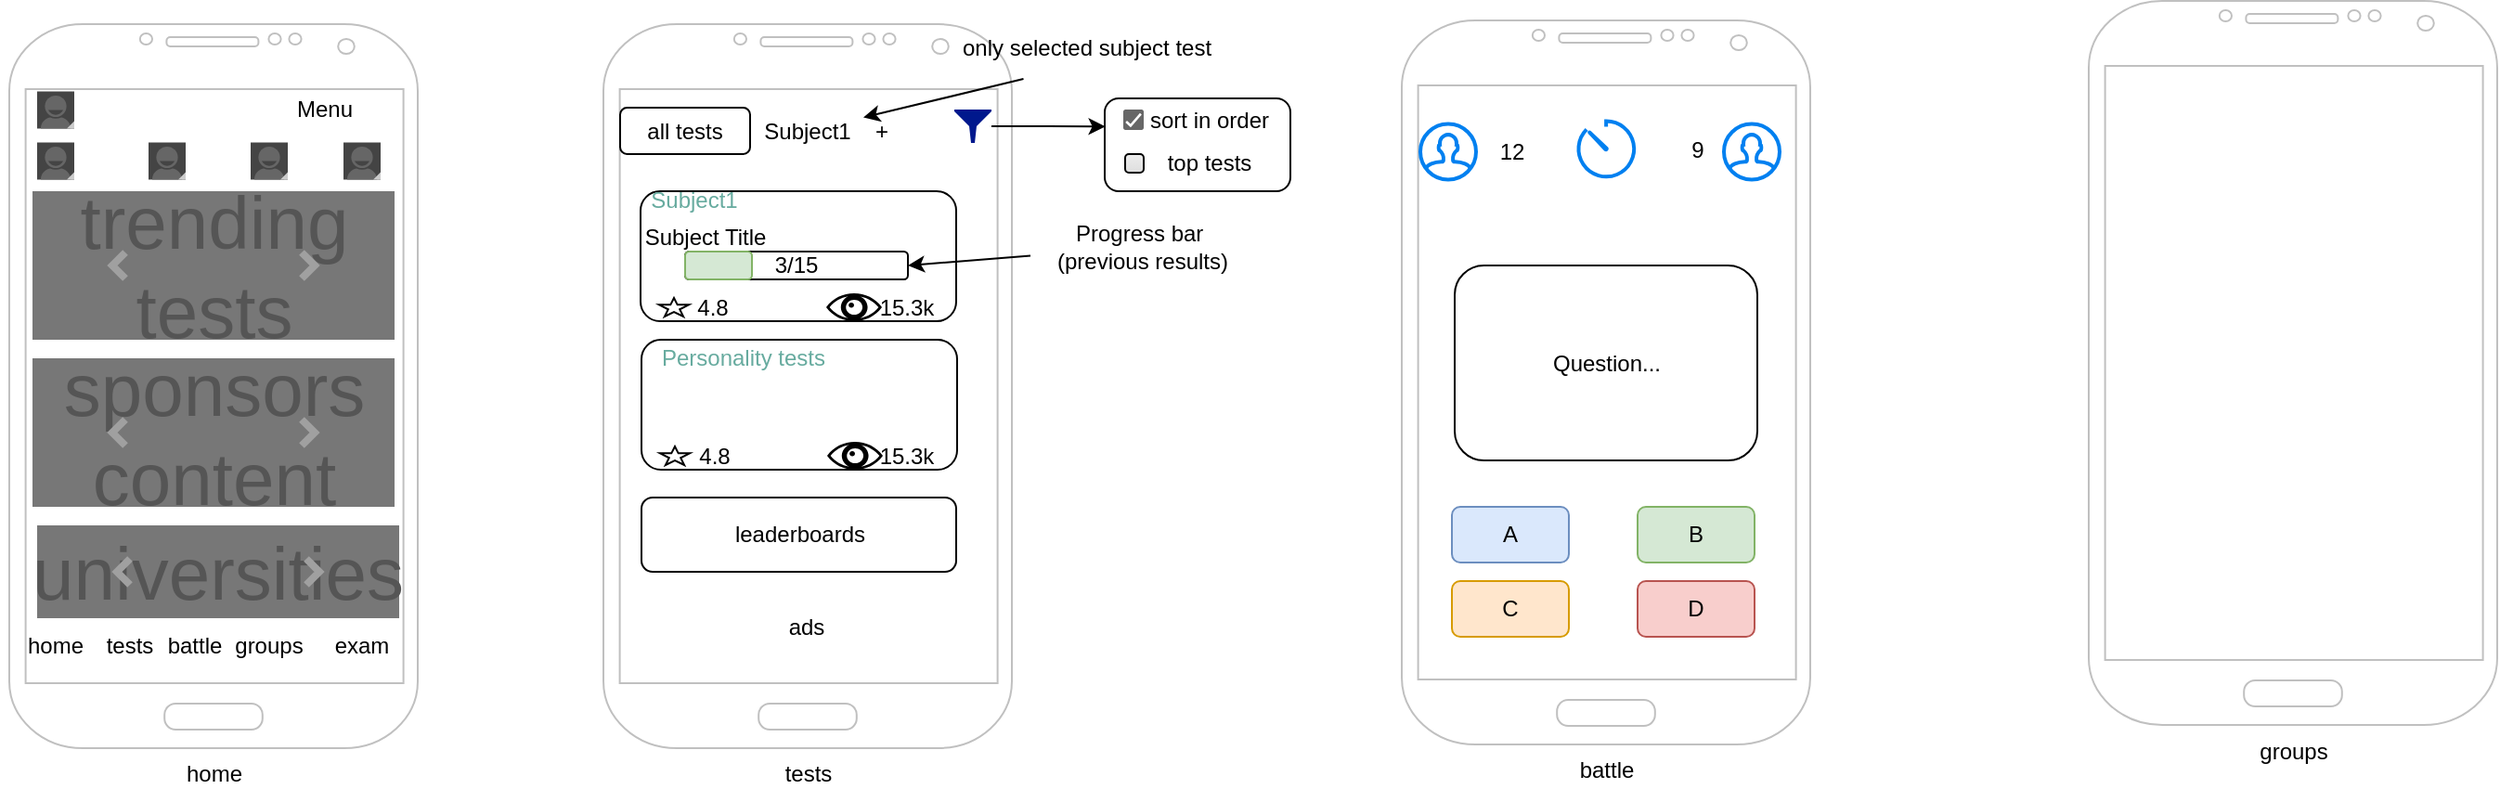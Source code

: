 <mxfile version="24.8.4">
  <diagram name="Page-1" id="123cZ_OKSwIK1ZScKi5q">
    <mxGraphModel dx="1062" dy="613" grid="1" gridSize="10" guides="1" tooltips="1" connect="1" arrows="1" fold="1" page="1" pageScale="1" pageWidth="827" pageHeight="1169" math="0" shadow="0">
      <root>
        <mxCell id="0" />
        <mxCell id="1" parent="0" />
        <mxCell id="wzdESjiVcGSlcyJqAEbl-3" value="home" style="verticalLabelPosition=bottom;verticalAlign=top;html=1;shadow=0;dashed=0;strokeWidth=1;shape=mxgraph.android.phone2;strokeColor=#c0c0c0;" vertex="1" parent="1">
          <mxGeometry x="50" y="290" width="220" height="390" as="geometry" />
        </mxCell>
        <mxCell id="wzdESjiVcGSlcyJqAEbl-4" value="" style="verticalLabelPosition=bottom;verticalAlign=top;html=1;shadow=0;dashed=0;strokeWidth=1;shape=mxgraph.android.contact_badge_normal;sketch=0;" vertex="1" parent="1">
          <mxGeometry x="65" y="326.25" width="20" height="20" as="geometry" />
        </mxCell>
        <mxCell id="wzdESjiVcGSlcyJqAEbl-7" value="Menu" style="text;html=1;align=center;verticalAlign=middle;whiteSpace=wrap;rounded=0;" vertex="1" parent="1">
          <mxGeometry x="190" y="321.25" width="60" height="30" as="geometry" />
        </mxCell>
        <mxCell id="wzdESjiVcGSlcyJqAEbl-8" value="" style="verticalLabelPosition=bottom;verticalAlign=top;html=1;shadow=0;dashed=0;strokeWidth=1;shape=mxgraph.android.contact_badge_normal;sketch=0;" vertex="1" parent="1">
          <mxGeometry x="65" y="353.75" width="20" height="20" as="geometry" />
        </mxCell>
        <mxCell id="wzdESjiVcGSlcyJqAEbl-9" value="" style="verticalLabelPosition=bottom;verticalAlign=top;html=1;shadow=0;dashed=0;strokeWidth=1;shape=mxgraph.android.contact_badge_normal;sketch=0;" vertex="1" parent="1">
          <mxGeometry x="125" y="353.75" width="20" height="20" as="geometry" />
        </mxCell>
        <mxCell id="wzdESjiVcGSlcyJqAEbl-10" value="" style="verticalLabelPosition=bottom;verticalAlign=top;html=1;shadow=0;dashed=0;strokeWidth=1;shape=mxgraph.android.contact_badge_normal;sketch=0;" vertex="1" parent="1">
          <mxGeometry x="180" y="353.75" width="20" height="20" as="geometry" />
        </mxCell>
        <mxCell id="wzdESjiVcGSlcyJqAEbl-11" value="" style="verticalLabelPosition=bottom;verticalAlign=top;html=1;shadow=0;dashed=0;strokeWidth=1;shape=mxgraph.android.contact_badge_normal;sketch=0;" vertex="1" parent="1">
          <mxGeometry x="230" y="353.75" width="20" height="20" as="geometry" />
        </mxCell>
        <mxCell id="wzdESjiVcGSlcyJqAEbl-12" value="home" style="text;html=1;align=center;verticalAlign=middle;whiteSpace=wrap;rounded=0;" vertex="1" parent="1">
          <mxGeometry x="45" y="610" width="60" height="30" as="geometry" />
        </mxCell>
        <mxCell id="wzdESjiVcGSlcyJqAEbl-13" value="tests" style="text;html=1;align=center;verticalAlign=middle;whiteSpace=wrap;rounded=0;" vertex="1" parent="1">
          <mxGeometry x="85" y="610" width="60" height="30" as="geometry" />
        </mxCell>
        <mxCell id="wzdESjiVcGSlcyJqAEbl-14" value="battle" style="text;html=1;align=center;verticalAlign=middle;whiteSpace=wrap;rounded=0;" vertex="1" parent="1">
          <mxGeometry x="120" y="610" width="60" height="30" as="geometry" />
        </mxCell>
        <mxCell id="wzdESjiVcGSlcyJqAEbl-15" value="groups" style="text;html=1;align=center;verticalAlign=middle;whiteSpace=wrap;rounded=0;" vertex="1" parent="1">
          <mxGeometry x="160" y="610" width="60" height="30" as="geometry" />
        </mxCell>
        <mxCell id="wzdESjiVcGSlcyJqAEbl-16" value="exam" style="text;html=1;align=center;verticalAlign=middle;whiteSpace=wrap;rounded=0;" vertex="1" parent="1">
          <mxGeometry x="210" y="610" width="60" height="30" as="geometry" />
        </mxCell>
        <mxCell id="wzdESjiVcGSlcyJqAEbl-21" value="leaderboards" style="rounded=1;whiteSpace=wrap;html=1;" vertex="1" parent="1">
          <mxGeometry x="390.5" y="545" width="169.5" height="40" as="geometry" />
        </mxCell>
        <mxCell id="wzdESjiVcGSlcyJqAEbl-24" value="tests" style="verticalLabelPosition=bottom;verticalAlign=top;html=1;shadow=0;dashed=0;strokeWidth=1;shape=mxgraph.android.phone2;strokeColor=#c0c0c0;" vertex="1" parent="1">
          <mxGeometry x="370" y="290" width="220" height="390" as="geometry" />
        </mxCell>
        <mxCell id="wzdESjiVcGSlcyJqAEbl-25" value="all tests" style="rounded=1;whiteSpace=wrap;html=1;" vertex="1" parent="1">
          <mxGeometry x="379" y="335" width="70" height="25" as="geometry" />
        </mxCell>
        <mxCell id="wzdESjiVcGSlcyJqAEbl-26" value="Subject1" style="text;html=1;align=center;verticalAlign=middle;whiteSpace=wrap;rounded=0;" vertex="1" parent="1">
          <mxGeometry x="450" y="332.5" width="60" height="30" as="geometry" />
        </mxCell>
        <mxCell id="wzdESjiVcGSlcyJqAEbl-28" value="+" style="text;html=1;align=center;verticalAlign=middle;whiteSpace=wrap;rounded=0;" vertex="1" parent="1">
          <mxGeometry x="490" y="332.5" width="60" height="30" as="geometry" />
        </mxCell>
        <mxCell id="wzdESjiVcGSlcyJqAEbl-29" value="" style="rounded=1;whiteSpace=wrap;html=1;" vertex="1" parent="1">
          <mxGeometry x="390" y="380" width="170" height="70" as="geometry" />
        </mxCell>
        <mxCell id="wzdESjiVcGSlcyJqAEbl-32" value="Subject1" style="text;html=1;align=center;verticalAlign=middle;whiteSpace=wrap;rounded=0;fontColor=#67AB9F;" vertex="1" parent="1">
          <mxGeometry x="389" y="370" width="60" height="30" as="geometry" />
        </mxCell>
        <mxCell id="wzdESjiVcGSlcyJqAEbl-33" value="Subject Title" style="text;html=1;align=center;verticalAlign=middle;whiteSpace=wrap;rounded=0;fontColor=#000000;" vertex="1" parent="1">
          <mxGeometry x="390" y="390" width="70" height="30" as="geometry" />
        </mxCell>
        <mxCell id="wzdESjiVcGSlcyJqAEbl-34" value="" style="group" vertex="1" connectable="0" parent="1">
          <mxGeometry x="414" y="412.5" width="120" height="15" as="geometry" />
        </mxCell>
        <mxCell id="wzdESjiVcGSlcyJqAEbl-30" value="3/15" style="rounded=1;whiteSpace=wrap;html=1;" vertex="1" parent="wzdESjiVcGSlcyJqAEbl-34">
          <mxGeometry width="120" height="15" as="geometry" />
        </mxCell>
        <mxCell id="wzdESjiVcGSlcyJqAEbl-31" value="" style="rounded=1;whiteSpace=wrap;html=1;fillColor=#d5e8d4;strokeColor=#82b366;" vertex="1" parent="wzdESjiVcGSlcyJqAEbl-34">
          <mxGeometry width="36" height="15" as="geometry" />
        </mxCell>
        <mxCell id="wzdESjiVcGSlcyJqAEbl-42" value="" style="group" vertex="1" connectable="0" parent="1">
          <mxGeometry x="490" y="430" width="70" height="25" as="geometry" />
        </mxCell>
        <mxCell id="wzdESjiVcGSlcyJqAEbl-38" value="" style="group" vertex="1" connectable="0" parent="wzdESjiVcGSlcyJqAEbl-42">
          <mxGeometry x="30" width="40" height="25" as="geometry" />
        </mxCell>
        <mxCell id="wzdESjiVcGSlcyJqAEbl-40" value="15.3k" style="text;html=1;align=center;verticalAlign=middle;whiteSpace=wrap;rounded=0;fontColor=#000000;" vertex="1" parent="wzdESjiVcGSlcyJqAEbl-38">
          <mxGeometry x="0.952" width="24.762" height="25" as="geometry" />
        </mxCell>
        <mxCell id="wzdESjiVcGSlcyJqAEbl-41" value="" style="shape=mxgraph.signs.healthcare.eye;html=1;pointerEvents=1;fillColor=#000000;strokeColor=none;verticalLabelPosition=bottom;verticalAlign=top;align=center;" vertex="1" parent="wzdESjiVcGSlcyJqAEbl-42">
          <mxGeometry y="5" width="30" height="15" as="geometry" />
        </mxCell>
        <mxCell id="wzdESjiVcGSlcyJqAEbl-43" value="" style="group" vertex="1" connectable="0" parent="1">
          <mxGeometry x="400" y="430" width="58" height="25" as="geometry" />
        </mxCell>
        <mxCell id="wzdESjiVcGSlcyJqAEbl-37" value="" style="group" vertex="1" connectable="0" parent="wzdESjiVcGSlcyJqAEbl-43">
          <mxGeometry x="16" width="42" height="25" as="geometry" />
        </mxCell>
        <mxCell id="wzdESjiVcGSlcyJqAEbl-36" value="4.8" style="text;html=1;align=center;verticalAlign=middle;whiteSpace=wrap;rounded=0;fontColor=#000000;" vertex="1" parent="wzdESjiVcGSlcyJqAEbl-37">
          <mxGeometry width="26" height="25" as="geometry" />
        </mxCell>
        <mxCell id="wzdESjiVcGSlcyJqAEbl-35" value="" style="verticalLabelPosition=bottom;verticalAlign=top;html=1;shape=mxgraph.basic.star" vertex="1" parent="wzdESjiVcGSlcyJqAEbl-43">
          <mxGeometry y="7.5" width="16" height="10" as="geometry" />
        </mxCell>
        <mxCell id="wzdESjiVcGSlcyJqAEbl-44" value="" style="endArrow=classic;html=1;rounded=0;entryX=1;entryY=0.5;entryDx=0;entryDy=0;" edge="1" parent="1" source="wzdESjiVcGSlcyJqAEbl-45" target="wzdESjiVcGSlcyJqAEbl-30">
          <mxGeometry width="50" height="50" relative="1" as="geometry">
            <mxPoint x="640" y="360" as="sourcePoint" />
            <mxPoint x="610" y="550" as="targetPoint" />
          </mxGeometry>
        </mxCell>
        <mxCell id="wzdESjiVcGSlcyJqAEbl-45" value="Progress bar&amp;nbsp;&lt;div&gt;(previous results)&lt;/div&gt;" style="text;html=1;align=center;verticalAlign=middle;resizable=0;points=[];autosize=1;strokeColor=none;fillColor=none;" vertex="1" parent="1">
          <mxGeometry x="600" y="390" width="120" height="40" as="geometry" />
        </mxCell>
        <mxCell id="wzdESjiVcGSlcyJqAEbl-46" value="" style="endArrow=classic;html=1;rounded=0;exitX=0.289;exitY=1.051;exitDx=0;exitDy=0;exitPerimeter=0;" edge="1" parent="1" source="wzdESjiVcGSlcyJqAEbl-47" target="wzdESjiVcGSlcyJqAEbl-26">
          <mxGeometry width="50" height="50" relative="1" as="geometry">
            <mxPoint x="630" y="310" as="sourcePoint" />
            <mxPoint x="544" y="430" as="targetPoint" />
          </mxGeometry>
        </mxCell>
        <mxCell id="wzdESjiVcGSlcyJqAEbl-47" value="only selected subject test" style="text;html=1;align=center;verticalAlign=middle;resizable=0;points=[];autosize=1;strokeColor=none;fillColor=none;" vertex="1" parent="1">
          <mxGeometry x="550" y="288" width="160" height="30" as="geometry" />
        </mxCell>
        <mxCell id="wzdESjiVcGSlcyJqAEbl-48" value="" style="rounded=1;whiteSpace=wrap;html=1;" vertex="1" parent="1">
          <mxGeometry x="390.5" y="460" width="170" height="70" as="geometry" />
        </mxCell>
        <mxCell id="wzdESjiVcGSlcyJqAEbl-49" value="Personality tests" style="text;html=1;align=center;verticalAlign=middle;whiteSpace=wrap;rounded=0;fontColor=#67AB9F;" vertex="1" parent="1">
          <mxGeometry x="399.5" y="455" width="90.5" height="30" as="geometry" />
        </mxCell>
        <mxCell id="wzdESjiVcGSlcyJqAEbl-54" value="" style="group" vertex="1" connectable="0" parent="1">
          <mxGeometry x="490.5" y="510" width="70" height="25" as="geometry" />
        </mxCell>
        <mxCell id="wzdESjiVcGSlcyJqAEbl-55" value="" style="group" vertex="1" connectable="0" parent="wzdESjiVcGSlcyJqAEbl-54">
          <mxGeometry x="30" width="40" height="25" as="geometry" />
        </mxCell>
        <mxCell id="wzdESjiVcGSlcyJqAEbl-56" value="15.3k" style="text;html=1;align=center;verticalAlign=middle;whiteSpace=wrap;rounded=0;fontColor=#000000;" vertex="1" parent="wzdESjiVcGSlcyJqAEbl-55">
          <mxGeometry x="0.952" width="24.762" height="25" as="geometry" />
        </mxCell>
        <mxCell id="wzdESjiVcGSlcyJqAEbl-57" value="" style="shape=mxgraph.signs.healthcare.eye;html=1;pointerEvents=1;fillColor=#000000;strokeColor=none;verticalLabelPosition=bottom;verticalAlign=top;align=center;" vertex="1" parent="wzdESjiVcGSlcyJqAEbl-54">
          <mxGeometry y="5" width="30" height="15" as="geometry" />
        </mxCell>
        <mxCell id="wzdESjiVcGSlcyJqAEbl-58" value="" style="group" vertex="1" connectable="0" parent="1">
          <mxGeometry x="400.5" y="510" width="58" height="25" as="geometry" />
        </mxCell>
        <mxCell id="wzdESjiVcGSlcyJqAEbl-59" value="" style="group" vertex="1" connectable="0" parent="wzdESjiVcGSlcyJqAEbl-58">
          <mxGeometry x="16" width="42" height="25" as="geometry" />
        </mxCell>
        <mxCell id="wzdESjiVcGSlcyJqAEbl-60" value="4.8" style="text;html=1;align=center;verticalAlign=middle;whiteSpace=wrap;rounded=0;fontColor=#000000;" vertex="1" parent="wzdESjiVcGSlcyJqAEbl-59">
          <mxGeometry width="26" height="25" as="geometry" />
        </mxCell>
        <mxCell id="wzdESjiVcGSlcyJqAEbl-61" value="" style="verticalLabelPosition=bottom;verticalAlign=top;html=1;shape=mxgraph.basic.star" vertex="1" parent="wzdESjiVcGSlcyJqAEbl-58">
          <mxGeometry y="7.5" width="16" height="10" as="geometry" />
        </mxCell>
        <mxCell id="wzdESjiVcGSlcyJqAEbl-72" value="" style="sketch=0;aspect=fixed;pointerEvents=1;shadow=0;dashed=0;html=1;strokeColor=none;labelPosition=center;verticalLabelPosition=bottom;verticalAlign=top;align=center;fillColor=#00188D;shape=mxgraph.mscae.enterprise.filter" vertex="1" parent="1">
          <mxGeometry x="559" y="336" width="20" height="18" as="geometry" />
        </mxCell>
        <mxCell id="wzdESjiVcGSlcyJqAEbl-77" style="edgeStyle=orthogonalEdgeStyle;rounded=0;orthogonalLoop=1;jettySize=auto;html=1;entryX=0.003;entryY=0.303;entryDx=0;entryDy=0;entryPerimeter=0;" edge="1" parent="1" source="wzdESjiVcGSlcyJqAEbl-72" target="wzdESjiVcGSlcyJqAEbl-74">
          <mxGeometry relative="1" as="geometry" />
        </mxCell>
        <mxCell id="wzdESjiVcGSlcyJqAEbl-80" value="" style="group" vertex="1" connectable="0" parent="1">
          <mxGeometry x="640" y="326.5" width="101" height="53.5" as="geometry" />
        </mxCell>
        <mxCell id="wzdESjiVcGSlcyJqAEbl-74" value="" style="rounded=1;whiteSpace=wrap;html=1;" vertex="1" parent="wzdESjiVcGSlcyJqAEbl-80">
          <mxGeometry y="3.5" width="100" height="50" as="geometry" />
        </mxCell>
        <mxCell id="wzdESjiVcGSlcyJqAEbl-75" value="" style="html=1;shadow=0;dashed=0;shape=mxgraph.bootstrap.checkbox2;labelPosition=right;verticalLabelPosition=middle;align=left;verticalAlign=middle;gradientColor=#DEDEDE;fillColor=#EDEDED;checked=0;spacing=5;checkedFill=#0085FC;checkedStroke=#ffffff;sketch=0;" vertex="1" parent="wzdESjiVcGSlcyJqAEbl-80">
          <mxGeometry x="11" y="33.5" width="10" height="10" as="geometry" />
        </mxCell>
        <mxCell id="wzdESjiVcGSlcyJqAEbl-76" value="" style="dashed=0;labelPosition=right;align=left;shape=mxgraph.gmdl.checkbox;strokeColor=none;fillColor=#676767;strokeWidth=2;aspect=fixed;sketch=0;html=1;" vertex="1" parent="wzdESjiVcGSlcyJqAEbl-80">
          <mxGeometry x="10" y="9.5" width="11" height="11" as="geometry" />
        </mxCell>
        <mxCell id="wzdESjiVcGSlcyJqAEbl-78" value="sort in order" style="text;html=1;align=center;verticalAlign=middle;resizable=0;points=[];autosize=1;strokeColor=none;fillColor=none;" vertex="1" parent="wzdESjiVcGSlcyJqAEbl-80">
          <mxGeometry x="11" width="90" height="30" as="geometry" />
        </mxCell>
        <mxCell id="wzdESjiVcGSlcyJqAEbl-79" value="top tests" style="text;html=1;align=center;verticalAlign=middle;resizable=0;points=[];autosize=1;strokeColor=none;fillColor=none;" vertex="1" parent="wzdESjiVcGSlcyJqAEbl-80">
          <mxGeometry x="21" y="23.5" width="70" height="30" as="geometry" />
        </mxCell>
        <mxCell id="wzdESjiVcGSlcyJqAEbl-87" value="trending tests" style="html=1;shadow=0;dashed=0;strokeColor=none;strokeWidth=1;fillColor=#777777;fontColor=#555555;whiteSpace=wrap;align=center;verticalAlign=middle;fontStyle=0;fontSize=40;" vertex="1" parent="1">
          <mxGeometry x="62.5" y="380" width="195" height="80" as="geometry" />
        </mxCell>
        <mxCell id="wzdESjiVcGSlcyJqAEbl-88" value="" style="html=1;verticalLabelPosition=bottom;labelBackgroundColor=#ffffff;verticalAlign=top;shadow=0;dashed=0;strokeWidth=4;shape=mxgraph.ios7.misc.more;strokeColor=#a0a0a0;" vertex="1" parent="wzdESjiVcGSlcyJqAEbl-87">
          <mxGeometry x="1" y="0.5" width="7" height="14" relative="1" as="geometry">
            <mxPoint x="-50" y="-7" as="offset" />
          </mxGeometry>
        </mxCell>
        <mxCell id="wzdESjiVcGSlcyJqAEbl-89" value="" style="flipH=1;html=1;verticalLabelPosition=bottom;labelBackgroundColor=#ffffff;verticalAlign=top;shadow=0;dashed=0;strokeWidth=4;shape=mxgraph.ios7.misc.more;strokeColor=#a0a0a0;" vertex="1" parent="wzdESjiVcGSlcyJqAEbl-87">
          <mxGeometry y="0.5" width="7" height="14" relative="1" as="geometry">
            <mxPoint x="43" y="-7" as="offset" />
          </mxGeometry>
        </mxCell>
        <mxCell id="wzdESjiVcGSlcyJqAEbl-91" value="sponsors&lt;div&gt;content&lt;/div&gt;" style="html=1;shadow=0;dashed=0;strokeColor=none;strokeWidth=1;fillColor=#777777;fontColor=#555555;whiteSpace=wrap;align=center;verticalAlign=middle;fontStyle=0;fontSize=40;" vertex="1" parent="1">
          <mxGeometry x="62.5" y="470" width="195" height="80" as="geometry" />
        </mxCell>
        <mxCell id="wzdESjiVcGSlcyJqAEbl-92" value="" style="html=1;verticalLabelPosition=bottom;labelBackgroundColor=#ffffff;verticalAlign=top;shadow=0;dashed=0;strokeWidth=4;shape=mxgraph.ios7.misc.more;strokeColor=#a0a0a0;" vertex="1" parent="wzdESjiVcGSlcyJqAEbl-91">
          <mxGeometry x="1" y="0.5" width="7" height="14" relative="1" as="geometry">
            <mxPoint x="-50" y="-7" as="offset" />
          </mxGeometry>
        </mxCell>
        <mxCell id="wzdESjiVcGSlcyJqAEbl-93" value="" style="flipH=1;html=1;verticalLabelPosition=bottom;labelBackgroundColor=#ffffff;verticalAlign=top;shadow=0;dashed=0;strokeWidth=4;shape=mxgraph.ios7.misc.more;strokeColor=#a0a0a0;" vertex="1" parent="wzdESjiVcGSlcyJqAEbl-91">
          <mxGeometry y="0.5" width="7" height="14" relative="1" as="geometry">
            <mxPoint x="43" y="-7" as="offset" />
          </mxGeometry>
        </mxCell>
        <mxCell id="wzdESjiVcGSlcyJqAEbl-95" value="universities" style="html=1;shadow=0;dashed=0;strokeColor=none;strokeWidth=1;fillColor=#777777;fontColor=#555555;whiteSpace=wrap;align=center;verticalAlign=middle;fontStyle=0;fontSize=40;" vertex="1" parent="1">
          <mxGeometry x="65" y="560" width="195" height="50" as="geometry" />
        </mxCell>
        <mxCell id="wzdESjiVcGSlcyJqAEbl-96" value="" style="html=1;verticalLabelPosition=bottom;labelBackgroundColor=#ffffff;verticalAlign=top;shadow=0;dashed=0;strokeWidth=4;shape=mxgraph.ios7.misc.more;strokeColor=#a0a0a0;" vertex="1" parent="wzdESjiVcGSlcyJqAEbl-95">
          <mxGeometry x="1" y="0.5" width="7" height="14" relative="1" as="geometry">
            <mxPoint x="-50" y="-7" as="offset" />
          </mxGeometry>
        </mxCell>
        <mxCell id="wzdESjiVcGSlcyJqAEbl-97" value="" style="flipH=1;html=1;verticalLabelPosition=bottom;labelBackgroundColor=#ffffff;verticalAlign=top;shadow=0;dashed=0;strokeWidth=4;shape=mxgraph.ios7.misc.more;strokeColor=#a0a0a0;" vertex="1" parent="wzdESjiVcGSlcyJqAEbl-95">
          <mxGeometry y="0.5" width="7" height="14" relative="1" as="geometry">
            <mxPoint x="43" y="-7" as="offset" />
          </mxGeometry>
        </mxCell>
        <mxCell id="wzdESjiVcGSlcyJqAEbl-100" value="ads" style="text;html=1;align=center;verticalAlign=middle;resizable=0;points=[];autosize=1;strokeColor=none;fillColor=none;" vertex="1" parent="1">
          <mxGeometry x="458.5" y="600" width="40" height="30" as="geometry" />
        </mxCell>
        <mxCell id="wzdESjiVcGSlcyJqAEbl-103" value="battle" style="verticalLabelPosition=bottom;verticalAlign=top;html=1;shadow=0;dashed=0;strokeWidth=1;shape=mxgraph.android.phone2;strokeColor=#c0c0c0;" vertex="1" parent="1">
          <mxGeometry x="800" y="288" width="220" height="390" as="geometry" />
        </mxCell>
        <mxCell id="wzdESjiVcGSlcyJqAEbl-138" value="Question..." style="rounded=1;whiteSpace=wrap;html=1;" vertex="1" parent="1">
          <mxGeometry x="828.5" y="420" width="163" height="105" as="geometry" />
        </mxCell>
        <mxCell id="wzdESjiVcGSlcyJqAEbl-139" value="A" style="rounded=1;whiteSpace=wrap;html=1;fillColor=#dae8fc;strokeColor=#6c8ebf;" vertex="1" parent="1">
          <mxGeometry x="827" y="550" width="63" height="30" as="geometry" />
        </mxCell>
        <mxCell id="wzdESjiVcGSlcyJqAEbl-140" value="B" style="rounded=1;whiteSpace=wrap;html=1;fillColor=#d5e8d4;strokeColor=#82b366;" vertex="1" parent="1">
          <mxGeometry x="927" y="550" width="63" height="30" as="geometry" />
        </mxCell>
        <mxCell id="wzdESjiVcGSlcyJqAEbl-141" value="C" style="rounded=1;whiteSpace=wrap;html=1;fillColor=#ffe6cc;strokeColor=#d79b00;" vertex="1" parent="1">
          <mxGeometry x="827" y="590" width="63" height="30" as="geometry" />
        </mxCell>
        <mxCell id="wzdESjiVcGSlcyJqAEbl-142" value="D" style="rounded=1;whiteSpace=wrap;html=1;fillColor=#f8cecc;strokeColor=#b85450;" vertex="1" parent="1">
          <mxGeometry x="927" y="590" width="63" height="30" as="geometry" />
        </mxCell>
        <mxCell id="wzdESjiVcGSlcyJqAEbl-143" value="" style="html=1;verticalLabelPosition=bottom;align=center;labelBackgroundColor=#ffffff;verticalAlign=top;strokeWidth=2;strokeColor=#0080F0;shadow=0;dashed=0;shape=mxgraph.ios7.icons.gauge;" vertex="1" parent="1">
          <mxGeometry x="893.8" y="342.25" width="32.4" height="31.5" as="geometry" />
        </mxCell>
        <mxCell id="wzdESjiVcGSlcyJqAEbl-144" value="12" style="text;html=1;align=center;verticalAlign=middle;resizable=0;points=[];autosize=1;strokeColor=none;fillColor=none;" vertex="1" parent="1">
          <mxGeometry x="838.5" y="343.75" width="40" height="30" as="geometry" />
        </mxCell>
        <mxCell id="wzdESjiVcGSlcyJqAEbl-145" value="9" style="text;html=1;align=center;verticalAlign=middle;resizable=0;points=[];autosize=1;strokeColor=none;fillColor=none;" vertex="1" parent="1">
          <mxGeometry x="943.5" y="343" width="30" height="30" as="geometry" />
        </mxCell>
        <mxCell id="wzdESjiVcGSlcyJqAEbl-147" value="" style="html=1;verticalLabelPosition=bottom;align=center;labelBackgroundColor=#ffffff;verticalAlign=top;strokeWidth=2;strokeColor=#0080F0;shadow=0;dashed=0;shape=mxgraph.ios7.icons.user;" vertex="1" parent="1">
          <mxGeometry x="810" y="343.75" width="30" height="30" as="geometry" />
        </mxCell>
        <mxCell id="wzdESjiVcGSlcyJqAEbl-148" value="" style="html=1;verticalLabelPosition=bottom;align=center;labelBackgroundColor=#ffffff;verticalAlign=top;strokeWidth=2;strokeColor=#0080F0;shadow=0;dashed=0;shape=mxgraph.ios7.icons.user;" vertex="1" parent="1">
          <mxGeometry x="973.5" y="343.75" width="30" height="30" as="geometry" />
        </mxCell>
        <mxCell id="wzdESjiVcGSlcyJqAEbl-149" value="groups" style="verticalLabelPosition=bottom;verticalAlign=top;html=1;shadow=0;dashed=0;strokeWidth=1;shape=mxgraph.android.phone2;strokeColor=#c0c0c0;" vertex="1" parent="1">
          <mxGeometry x="1170" y="277.5" width="220" height="390" as="geometry" />
        </mxCell>
      </root>
    </mxGraphModel>
  </diagram>
</mxfile>
